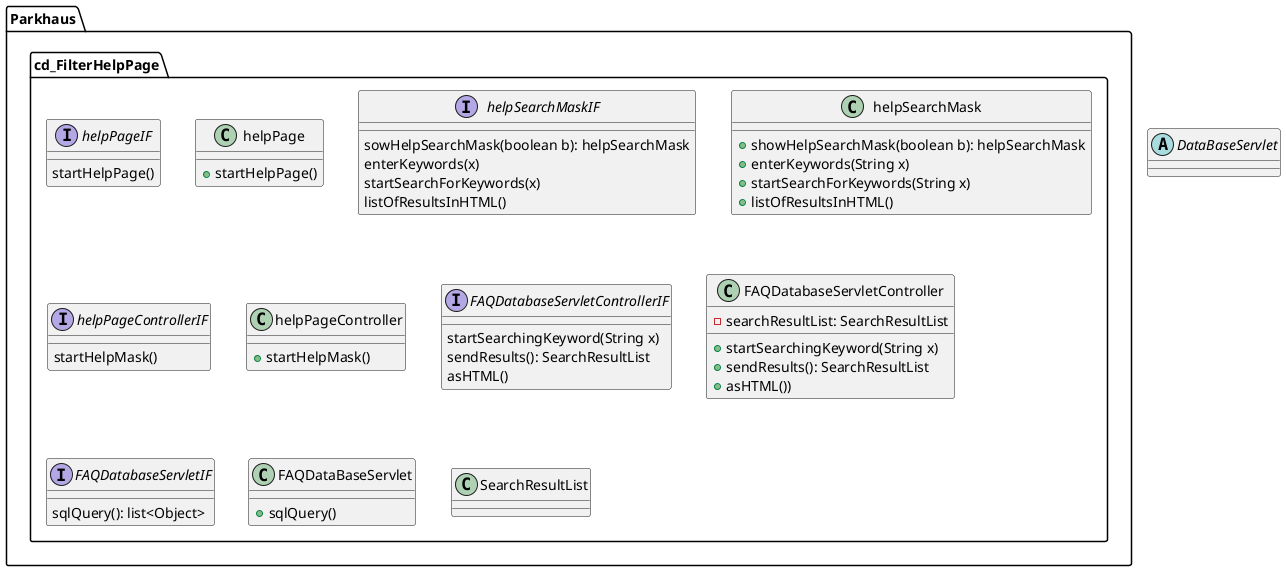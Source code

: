 @startuml
'https://plantuml.com/class-diagram

abstract class DataBaseServlet {
}

    package Parkhaus {

        package cd_FilterHelpPage {


             interface helpPageIF {
                startHelpPage()
             }

             class helpPage {
                 + startHelpPage()
             }


             'the parameters makes the method failsafe
             interface helpSearchMaskIF {
                 sowHelpSearchMask(boolean b): helpSearchMask
                 enterKeywords(x)
                 startSearchForKeywords(x)
                 listOfResultsInHTML()
             }

             class helpSearchMask {
                 +showHelpSearchMask(boolean b): helpSearchMask
                 +enterKeywords(String x)
                 +startSearchForKeywords(String x)
                 +listOfResultsInHTML()
             }


             interface helpPageControllerIF {
                 startHelpMask()
             }

             class helpPageController {
                 +startHelpMask()
             }


             interface FAQDatabaseServletControllerIF {
                  startSearchingKeyword(String x)
                  sendResults(): SearchResultList
                  asHTML()
             }

             class FAQDatabaseServletController {
                  -searchResultList: SearchResultList
                  +startSearchingKeyword(String x)
                  +sendResults(): SearchResultList
                  +asHTML())
             }


             interface FAQDatabaseServletIF {
                  sqlQuery(): list<Object>

             }

             class FAQDataBaseServlet {
                  +sqlQuery()
             }


             class SearchResultList {
             }












         }



@enduml